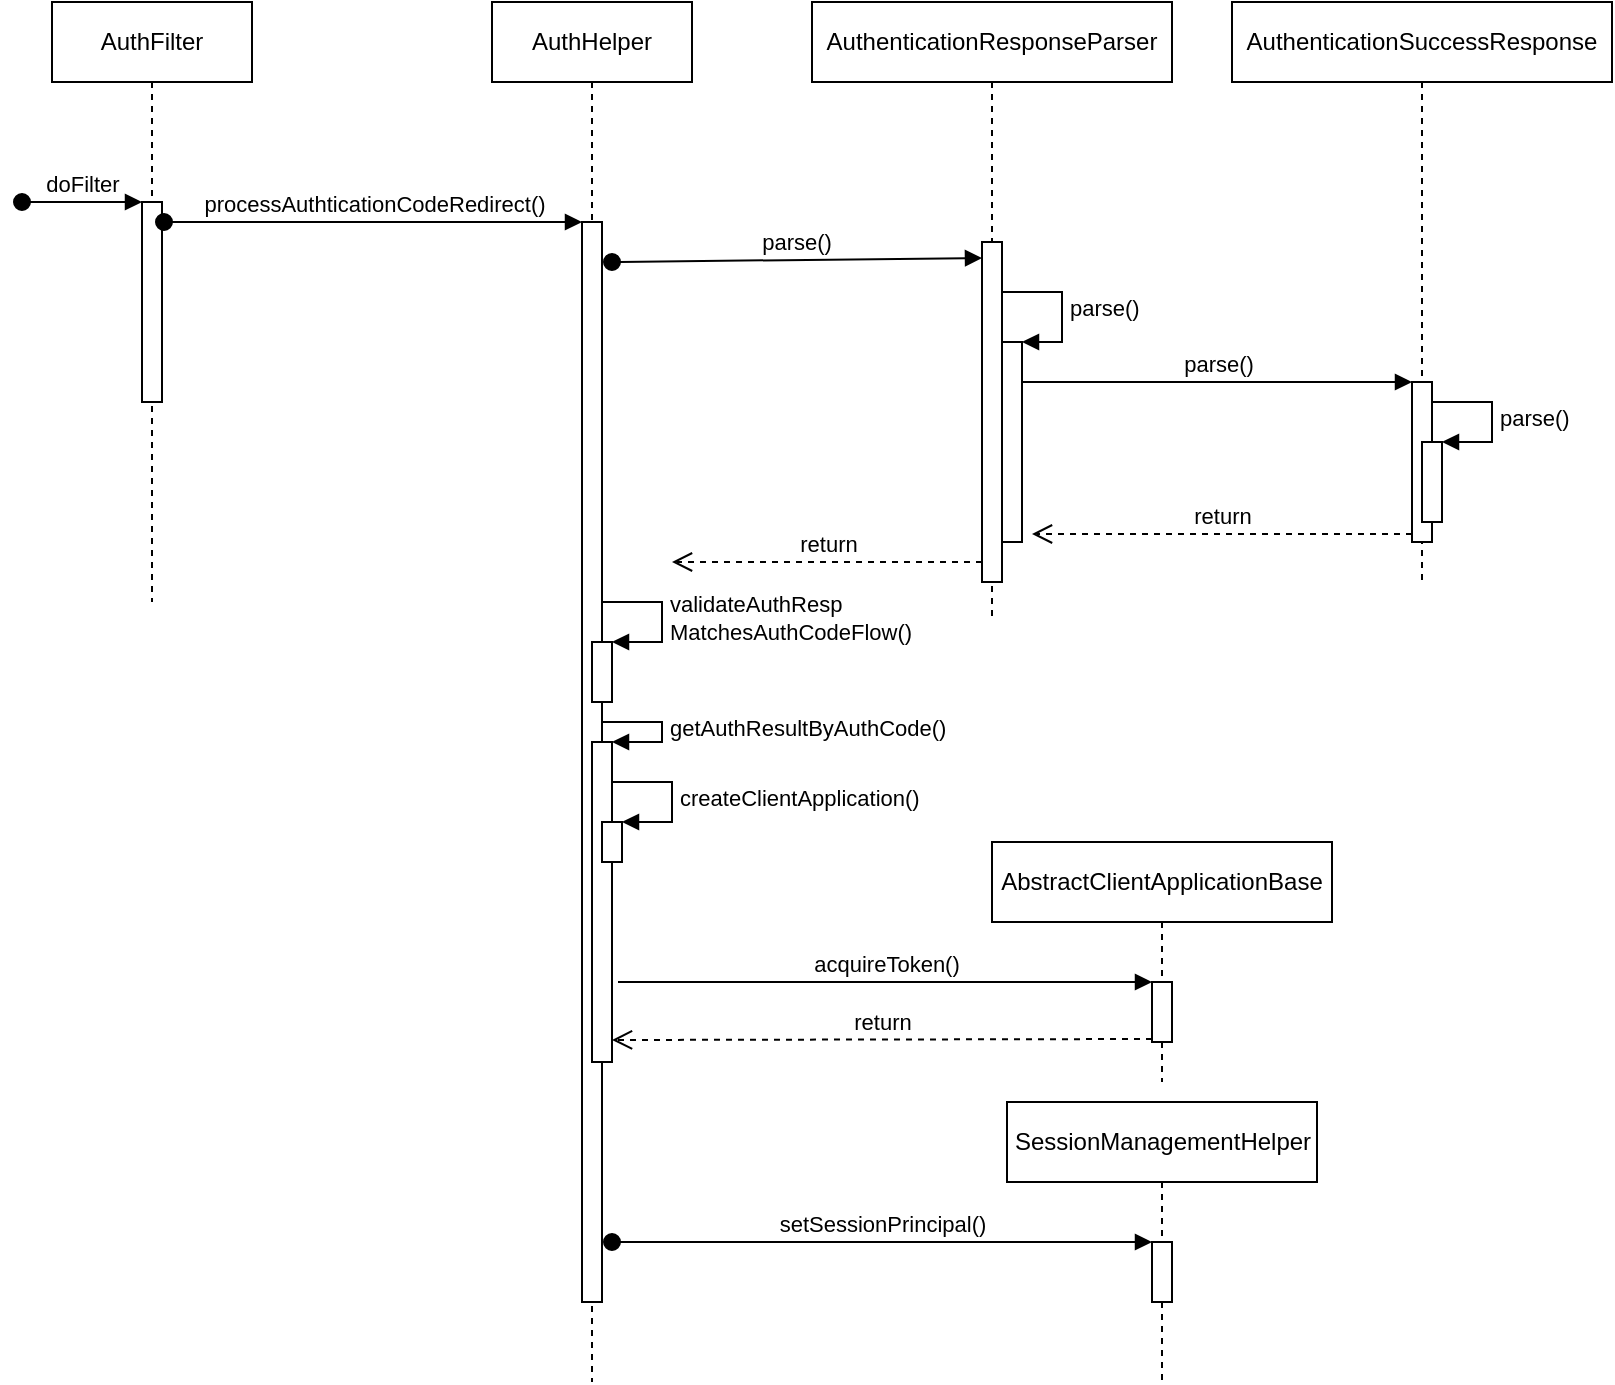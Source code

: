 <mxfile version="14.6.11" type="github" pages="2">
  <diagram id="vqP6bBrp3K1SYg1IUZW8" name="Authentication">
    <mxGraphModel dx="1308" dy="498" grid="1" gridSize="10" guides="1" tooltips="1" connect="1" arrows="1" fold="1" page="1" pageScale="1" pageWidth="850" pageHeight="1100" math="0" shadow="0">
      <root>
        <mxCell id="0" />
        <mxCell id="1" parent="0" />
        <mxCell id="QMkPtA-9mEJ8lGKPtpZQ-1" value="AuthFilter" style="shape=umlLifeline;perimeter=lifelinePerimeter;whiteSpace=wrap;html=1;container=1;collapsible=0;recursiveResize=0;outlineConnect=0;" parent="1" vertex="1">
          <mxGeometry x="90" y="40" width="100" height="300" as="geometry" />
        </mxCell>
        <mxCell id="QMkPtA-9mEJ8lGKPtpZQ-2" value="" style="html=1;points=[];perimeter=orthogonalPerimeter;" parent="QMkPtA-9mEJ8lGKPtpZQ-1" vertex="1">
          <mxGeometry x="45" y="100" width="10" height="100" as="geometry" />
        </mxCell>
        <mxCell id="QMkPtA-9mEJ8lGKPtpZQ-3" value="doFilter" style="html=1;verticalAlign=bottom;startArrow=oval;endArrow=block;startSize=8;" parent="QMkPtA-9mEJ8lGKPtpZQ-1" target="QMkPtA-9mEJ8lGKPtpZQ-2" edge="1">
          <mxGeometry relative="1" as="geometry">
            <mxPoint x="-15" y="100" as="sourcePoint" />
          </mxGeometry>
        </mxCell>
        <mxCell id="QMkPtA-9mEJ8lGKPtpZQ-4" value="AuthHelper" style="shape=umlLifeline;perimeter=lifelinePerimeter;whiteSpace=wrap;html=1;container=1;collapsible=0;recursiveResize=0;outlineConnect=0;" parent="1" vertex="1">
          <mxGeometry x="310" y="40" width="100" height="690" as="geometry" />
        </mxCell>
        <mxCell id="QMkPtA-9mEJ8lGKPtpZQ-5" value="" style="html=1;points=[];perimeter=orthogonalPerimeter;" parent="QMkPtA-9mEJ8lGKPtpZQ-4" vertex="1">
          <mxGeometry x="45" y="110" width="10" height="540" as="geometry" />
        </mxCell>
        <mxCell id="ts-dwckpFgXBPoCe-eQc-1" value="" style="html=1;points=[];perimeter=orthogonalPerimeter;" vertex="1" parent="QMkPtA-9mEJ8lGKPtpZQ-4">
          <mxGeometry x="50" y="320" width="10" height="30" as="geometry" />
        </mxCell>
        <mxCell id="ts-dwckpFgXBPoCe-eQc-2" value="validateAuthResp&lt;br&gt;MatchesAuthCodeFlow()" style="edgeStyle=orthogonalEdgeStyle;html=1;align=left;spacingLeft=2;endArrow=block;rounded=0;entryX=1;entryY=0;" edge="1" target="ts-dwckpFgXBPoCe-eQc-1" parent="QMkPtA-9mEJ8lGKPtpZQ-4">
          <mxGeometry relative="1" as="geometry">
            <mxPoint x="55" y="300" as="sourcePoint" />
            <Array as="points">
              <mxPoint x="85" y="300" />
            </Array>
          </mxGeometry>
        </mxCell>
        <mxCell id="ts-dwckpFgXBPoCe-eQc-3" value="" style="html=1;points=[];perimeter=orthogonalPerimeter;" vertex="1" parent="QMkPtA-9mEJ8lGKPtpZQ-4">
          <mxGeometry x="50" y="370" width="10" height="160" as="geometry" />
        </mxCell>
        <mxCell id="ts-dwckpFgXBPoCe-eQc-4" value="getAuthResultByAuthCode()" style="edgeStyle=orthogonalEdgeStyle;html=1;align=left;spacingLeft=2;endArrow=block;rounded=0;entryX=1;entryY=0;" edge="1" target="ts-dwckpFgXBPoCe-eQc-3" parent="QMkPtA-9mEJ8lGKPtpZQ-4">
          <mxGeometry relative="1" as="geometry">
            <mxPoint x="55" y="360" as="sourcePoint" />
            <Array as="points">
              <mxPoint x="85" y="360" />
            </Array>
          </mxGeometry>
        </mxCell>
        <mxCell id="ts-dwckpFgXBPoCe-eQc-5" value="" style="html=1;points=[];perimeter=orthogonalPerimeter;" vertex="1" parent="QMkPtA-9mEJ8lGKPtpZQ-4">
          <mxGeometry x="55" y="410" width="10" height="20" as="geometry" />
        </mxCell>
        <mxCell id="ts-dwckpFgXBPoCe-eQc-6" value="createClientApplication()" style="edgeStyle=orthogonalEdgeStyle;html=1;align=left;spacingLeft=2;endArrow=block;rounded=0;entryX=1;entryY=0;" edge="1" target="ts-dwckpFgXBPoCe-eQc-5" parent="QMkPtA-9mEJ8lGKPtpZQ-4">
          <mxGeometry relative="1" as="geometry">
            <mxPoint x="60" y="390" as="sourcePoint" />
            <Array as="points">
              <mxPoint x="90" y="390" />
            </Array>
          </mxGeometry>
        </mxCell>
        <mxCell id="QMkPtA-9mEJ8lGKPtpZQ-6" value="processAuthticationCodeRedirect()" style="html=1;verticalAlign=bottom;startArrow=oval;endArrow=block;startSize=8;exitX=1.1;exitY=0.1;exitDx=0;exitDy=0;exitPerimeter=0;" parent="1" source="QMkPtA-9mEJ8lGKPtpZQ-2" target="QMkPtA-9mEJ8lGKPtpZQ-5" edge="1">
          <mxGeometry relative="1" as="geometry">
            <mxPoint x="225" y="150" as="sourcePoint" />
          </mxGeometry>
        </mxCell>
        <mxCell id="QMkPtA-9mEJ8lGKPtpZQ-7" value="AuthenticationResponseParser" style="shape=umlLifeline;perimeter=lifelinePerimeter;whiteSpace=wrap;html=1;container=1;collapsible=0;recursiveResize=0;outlineConnect=0;" parent="1" vertex="1">
          <mxGeometry x="470" y="40" width="180" height="310" as="geometry" />
        </mxCell>
        <mxCell id="QMkPtA-9mEJ8lGKPtpZQ-8" value="" style="html=1;points=[];perimeter=orthogonalPerimeter;" parent="QMkPtA-9mEJ8lGKPtpZQ-7" vertex="1">
          <mxGeometry x="85" y="120" width="10" height="170" as="geometry" />
        </mxCell>
        <mxCell id="QMkPtA-9mEJ8lGKPtpZQ-12" value="" style="html=1;points=[];perimeter=orthogonalPerimeter;" parent="QMkPtA-9mEJ8lGKPtpZQ-7" vertex="1">
          <mxGeometry x="95" y="170" width="10" height="100" as="geometry" />
        </mxCell>
        <mxCell id="QMkPtA-9mEJ8lGKPtpZQ-13" value="parse()" style="edgeStyle=orthogonalEdgeStyle;html=1;align=left;spacingLeft=2;endArrow=block;rounded=0;entryX=1;entryY=0;" parent="QMkPtA-9mEJ8lGKPtpZQ-7" target="QMkPtA-9mEJ8lGKPtpZQ-12" edge="1">
          <mxGeometry relative="1" as="geometry">
            <mxPoint x="95" y="145" as="sourcePoint" />
            <Array as="points">
              <mxPoint x="125" y="145" />
            </Array>
          </mxGeometry>
        </mxCell>
        <mxCell id="QMkPtA-9mEJ8lGKPtpZQ-20" value="return" style="html=1;verticalAlign=bottom;endArrow=open;dashed=1;endSize=8;" parent="QMkPtA-9mEJ8lGKPtpZQ-7" edge="1">
          <mxGeometry relative="1" as="geometry">
            <mxPoint x="85" y="280" as="sourcePoint" />
            <mxPoint x="-70" y="280" as="targetPoint" />
          </mxGeometry>
        </mxCell>
        <mxCell id="QMkPtA-9mEJ8lGKPtpZQ-9" value="parse()" style="html=1;verticalAlign=bottom;startArrow=oval;endArrow=block;startSize=8;" parent="1" edge="1">
          <mxGeometry relative="1" as="geometry">
            <mxPoint x="370" y="170" as="sourcePoint" />
            <mxPoint x="555" y="168" as="targetPoint" />
          </mxGeometry>
        </mxCell>
        <mxCell id="QMkPtA-9mEJ8lGKPtpZQ-14" value="AuthenticationSuccessResponse" style="shape=umlLifeline;perimeter=lifelinePerimeter;whiteSpace=wrap;html=1;container=1;collapsible=0;recursiveResize=0;outlineConnect=0;" parent="1" vertex="1">
          <mxGeometry x="680" y="40" width="190" height="290" as="geometry" />
        </mxCell>
        <mxCell id="QMkPtA-9mEJ8lGKPtpZQ-15" value="" style="html=1;points=[];perimeter=orthogonalPerimeter;" parent="QMkPtA-9mEJ8lGKPtpZQ-14" vertex="1">
          <mxGeometry x="90" y="190" width="10" height="80" as="geometry" />
        </mxCell>
        <mxCell id="QMkPtA-9mEJ8lGKPtpZQ-18" value="" style="html=1;points=[];perimeter=orthogonalPerimeter;" parent="QMkPtA-9mEJ8lGKPtpZQ-14" vertex="1">
          <mxGeometry x="95" y="220" width="10" height="40" as="geometry" />
        </mxCell>
        <mxCell id="QMkPtA-9mEJ8lGKPtpZQ-19" value="parse()" style="edgeStyle=orthogonalEdgeStyle;html=1;align=left;spacingLeft=2;endArrow=block;rounded=0;entryX=1;entryY=0;" parent="QMkPtA-9mEJ8lGKPtpZQ-14" target="QMkPtA-9mEJ8lGKPtpZQ-18" edge="1">
          <mxGeometry relative="1" as="geometry">
            <mxPoint x="100" y="200" as="sourcePoint" />
            <Array as="points">
              <mxPoint x="130" y="200" />
            </Array>
          </mxGeometry>
        </mxCell>
        <mxCell id="QMkPtA-9mEJ8lGKPtpZQ-16" value="parse()" style="html=1;verticalAlign=bottom;endArrow=block;entryX=0;entryY=0;" parent="1" target="QMkPtA-9mEJ8lGKPtpZQ-15" edge="1">
          <mxGeometry relative="1" as="geometry">
            <mxPoint x="575" y="230" as="sourcePoint" />
          </mxGeometry>
        </mxCell>
        <mxCell id="QMkPtA-9mEJ8lGKPtpZQ-17" value="return" style="html=1;verticalAlign=bottom;endArrow=open;dashed=1;endSize=8;exitX=0;exitY=0.95;" parent="1" source="QMkPtA-9mEJ8lGKPtpZQ-15" edge="1">
          <mxGeometry relative="1" as="geometry">
            <mxPoint x="580" y="306" as="targetPoint" />
          </mxGeometry>
        </mxCell>
        <mxCell id="ts-dwckpFgXBPoCe-eQc-7" value="AbstractClientApplicationBase" style="shape=umlLifeline;perimeter=lifelinePerimeter;whiteSpace=wrap;html=1;container=1;collapsible=0;recursiveResize=0;outlineConnect=0;" vertex="1" parent="1">
          <mxGeometry x="560" y="460" width="170" height="120" as="geometry" />
        </mxCell>
        <mxCell id="ts-dwckpFgXBPoCe-eQc-8" value="" style="html=1;points=[];perimeter=orthogonalPerimeter;" vertex="1" parent="ts-dwckpFgXBPoCe-eQc-7">
          <mxGeometry x="80" y="70" width="10" height="30" as="geometry" />
        </mxCell>
        <mxCell id="ts-dwckpFgXBPoCe-eQc-9" value="acquireToken()" style="html=1;verticalAlign=bottom;endArrow=block;entryX=0;entryY=0;" edge="1" target="ts-dwckpFgXBPoCe-eQc-8" parent="1">
          <mxGeometry relative="1" as="geometry">
            <mxPoint x="373" y="530" as="sourcePoint" />
          </mxGeometry>
        </mxCell>
        <mxCell id="ts-dwckpFgXBPoCe-eQc-10" value="return" style="html=1;verticalAlign=bottom;endArrow=open;dashed=1;endSize=8;exitX=0;exitY=0.95;" edge="1" source="ts-dwckpFgXBPoCe-eQc-8" parent="1">
          <mxGeometry relative="1" as="geometry">
            <mxPoint x="370" y="559" as="targetPoint" />
          </mxGeometry>
        </mxCell>
        <mxCell id="ts-dwckpFgXBPoCe-eQc-11" value="SessionManagementHelper" style="shape=umlLifeline;perimeter=lifelinePerimeter;whiteSpace=wrap;html=1;container=1;collapsible=0;recursiveResize=0;outlineConnect=0;" vertex="1" parent="1">
          <mxGeometry x="567.5" y="590" width="155" height="140" as="geometry" />
        </mxCell>
        <mxCell id="ts-dwckpFgXBPoCe-eQc-12" value="" style="html=1;points=[];perimeter=orthogonalPerimeter;" vertex="1" parent="ts-dwckpFgXBPoCe-eQc-11">
          <mxGeometry x="72.5" y="70" width="10" height="30" as="geometry" />
        </mxCell>
        <mxCell id="ts-dwckpFgXBPoCe-eQc-13" value="setSessionPrincipal()" style="html=1;verticalAlign=bottom;startArrow=oval;endArrow=block;startSize=8;" edge="1" target="ts-dwckpFgXBPoCe-eQc-12" parent="1">
          <mxGeometry relative="1" as="geometry">
            <mxPoint x="370" y="660" as="sourcePoint" />
          </mxGeometry>
        </mxCell>
      </root>
    </mxGraphModel>
  </diagram>
  <diagram id="wIpY_jXCoXkP931OAstI" name="Authorization">
    <mxGraphModel dx="1962" dy="423" grid="1" gridSize="10" guides="1" tooltips="1" connect="1" arrows="1" fold="1" page="1" pageScale="1" pageWidth="850" pageHeight="1100" math="0" shadow="0">
      <root>
        <mxCell id="d4jC9gl7DutSOuX6FFBD-0" />
        <mxCell id="d4jC9gl7DutSOuX6FFBD-1" parent="d4jC9gl7DutSOuX6FFBD-0" />
        <mxCell id="ver050jeI1nz0cmEBHZC-0" value="AuthHelper" style="shape=umlLifeline;perimeter=lifelinePerimeter;whiteSpace=wrap;html=1;container=1;collapsible=0;recursiveResize=0;outlineConnect=0;" vertex="1" parent="d4jC9gl7DutSOuX6FFBD-1">
          <mxGeometry x="100" y="40" width="100" height="480" as="geometry" />
        </mxCell>
        <mxCell id="ver050jeI1nz0cmEBHZC-1" value="" style="html=1;points=[];perimeter=orthogonalPerimeter;" vertex="1" parent="ver050jeI1nz0cmEBHZC-0">
          <mxGeometry x="45" y="80" width="10" height="380" as="geometry" />
        </mxCell>
        <mxCell id="ver050jeI1nz0cmEBHZC-2" value="getAuthResultBySilentFolw()" style="html=1;verticalAlign=bottom;startArrow=oval;endArrow=block;startSize=8;" edge="1" target="ver050jeI1nz0cmEBHZC-1" parent="ver050jeI1nz0cmEBHZC-0">
          <mxGeometry x="-0.097" y="10" relative="1" as="geometry">
            <mxPoint x="-110" y="80" as="sourcePoint" />
            <mxPoint as="offset" />
          </mxGeometry>
        </mxCell>
        <mxCell id="ver050jeI1nz0cmEBHZC-10" value="" style="html=1;points=[];perimeter=orthogonalPerimeter;" vertex="1" parent="ver050jeI1nz0cmEBHZC-0">
          <mxGeometry x="50" y="160" width="10" height="30" as="geometry" />
        </mxCell>
        <mxCell id="ver050jeI1nz0cmEBHZC-11" value="createClientApplication()" style="edgeStyle=orthogonalEdgeStyle;html=1;align=left;spacingLeft=2;endArrow=block;rounded=0;entryX=1;entryY=0;" edge="1" target="ver050jeI1nz0cmEBHZC-10" parent="ver050jeI1nz0cmEBHZC-0">
          <mxGeometry relative="1" as="geometry">
            <mxPoint x="55" y="140" as="sourcePoint" />
            <Array as="points">
              <mxPoint x="55" y="150" />
              <mxPoint x="85" y="150" />
              <mxPoint x="85" y="160" />
            </Array>
          </mxGeometry>
        </mxCell>
        <mxCell id="ver050jeI1nz0cmEBHZC-3" value="SessionManagementHelper" style="shape=umlLifeline;perimeter=lifelinePerimeter;whiteSpace=wrap;html=1;container=1;collapsible=0;recursiveResize=0;outlineConnect=0;" vertex="1" parent="d4jC9gl7DutSOuX6FFBD-1">
          <mxGeometry x="250" y="40" width="160" height="470" as="geometry" />
        </mxCell>
        <mxCell id="ver050jeI1nz0cmEBHZC-7" value="" style="html=1;points=[];perimeter=orthogonalPerimeter;" vertex="1" parent="ver050jeI1nz0cmEBHZC-3">
          <mxGeometry x="75" y="90" width="10" height="40" as="geometry" />
        </mxCell>
        <mxCell id="ver050jeI1nz0cmEBHZC-21" value="" style="html=1;points=[];perimeter=orthogonalPerimeter;" vertex="1" parent="ver050jeI1nz0cmEBHZC-3">
          <mxGeometry x="75" y="400" width="10" height="40" as="geometry" />
        </mxCell>
        <mxCell id="ver050jeI1nz0cmEBHZC-9" value="return" style="html=1;verticalAlign=bottom;endArrow=open;dashed=1;endSize=8;exitX=0;exitY=0.95;" edge="1" source="ver050jeI1nz0cmEBHZC-7" parent="d4jC9gl7DutSOuX6FFBD-1">
          <mxGeometry x="0.151" relative="1" as="geometry">
            <mxPoint x="160" y="168" as="targetPoint" />
            <mxPoint as="offset" />
          </mxGeometry>
        </mxCell>
        <mxCell id="ver050jeI1nz0cmEBHZC-8" value="getAuthSessionObject()" style="html=1;verticalAlign=bottom;endArrow=block;entryX=0;entryY=0;" edge="1" target="ver050jeI1nz0cmEBHZC-7" parent="d4jC9gl7DutSOuX6FFBD-1">
          <mxGeometry x="-0.03" relative="1" as="geometry">
            <mxPoint x="160" y="130" as="sourcePoint" />
            <mxPoint as="offset" />
          </mxGeometry>
        </mxCell>
        <mxCell id="ver050jeI1nz0cmEBHZC-12" value="SilentParameters" style="shape=umlLifeline;perimeter=lifelinePerimeter;whiteSpace=wrap;html=1;container=1;collapsible=0;recursiveResize=0;outlineConnect=0;size=40;" vertex="1" parent="d4jC9gl7DutSOuX6FFBD-1">
          <mxGeometry x="430" y="40" width="100" height="260" as="geometry" />
        </mxCell>
        <mxCell id="ver050jeI1nz0cmEBHZC-13" value="" style="html=1;points=[];perimeter=orthogonalPerimeter;" vertex="1" parent="ver050jeI1nz0cmEBHZC-12">
          <mxGeometry x="45" y="200" width="10" height="40" as="geometry" />
        </mxCell>
        <mxCell id="ver050jeI1nz0cmEBHZC-14" value="builder()" style="html=1;verticalAlign=bottom;endArrow=block;entryX=0;entryY=0;" edge="1" target="ver050jeI1nz0cmEBHZC-13" parent="d4jC9gl7DutSOuX6FFBD-1">
          <mxGeometry x="-0.226" relative="1" as="geometry">
            <mxPoint x="160" y="240" as="sourcePoint" />
            <mxPoint as="offset" />
          </mxGeometry>
        </mxCell>
        <mxCell id="ver050jeI1nz0cmEBHZC-15" value="return" style="html=1;verticalAlign=bottom;endArrow=open;dashed=1;endSize=8;exitX=0;exitY=0.95;" edge="1" source="ver050jeI1nz0cmEBHZC-13" parent="d4jC9gl7DutSOuX6FFBD-1">
          <mxGeometry x="0.097" relative="1" as="geometry">
            <mxPoint x="160" y="278" as="targetPoint" />
            <mxPoint as="offset" />
          </mxGeometry>
        </mxCell>
        <mxCell id="ver050jeI1nz0cmEBHZC-17" value="AbstractClientApplicationBase" style="shape=umlLifeline;perimeter=lifelinePerimeter;whiteSpace=wrap;html=1;container=1;collapsible=0;recursiveResize=0;outlineConnect=0;" vertex="1" parent="d4jC9gl7DutSOuX6FFBD-1">
          <mxGeometry x="390" y="310" width="180" height="140" as="geometry" />
        </mxCell>
        <mxCell id="ver050jeI1nz0cmEBHZC-18" value="" style="html=1;points=[];perimeter=orthogonalPerimeter;" vertex="1" parent="ver050jeI1nz0cmEBHZC-17">
          <mxGeometry x="85" y="70" width="10" height="40" as="geometry" />
        </mxCell>
        <mxCell id="ver050jeI1nz0cmEBHZC-19" value="acquireTokenSilently()" style="html=1;verticalAlign=bottom;endArrow=block;entryX=0;entryY=0;" edge="1" target="ver050jeI1nz0cmEBHZC-18" parent="d4jC9gl7DutSOuX6FFBD-1">
          <mxGeometry x="-0.556" relative="1" as="geometry">
            <mxPoint x="160" y="380" as="sourcePoint" />
            <mxPoint as="offset" />
          </mxGeometry>
        </mxCell>
        <mxCell id="ver050jeI1nz0cmEBHZC-20" value="return" style="html=1;verticalAlign=bottom;endArrow=open;dashed=1;endSize=8;exitX=0;exitY=0.95;" edge="1" source="ver050jeI1nz0cmEBHZC-18" parent="d4jC9gl7DutSOuX6FFBD-1">
          <mxGeometry x="0.567" relative="1" as="geometry">
            <mxPoint x="160" y="418" as="targetPoint" />
            <mxPoint as="offset" />
          </mxGeometry>
        </mxCell>
        <mxCell id="ver050jeI1nz0cmEBHZC-22" value="storeTokenCacheInSession()" style="html=1;verticalAlign=bottom;startArrow=oval;endArrow=block;startSize=8;exitX=1.2;exitY=0.863;exitDx=0;exitDy=0;exitPerimeter=0;" edge="1" target="ver050jeI1nz0cmEBHZC-21" parent="d4jC9gl7DutSOuX6FFBD-1" source="ver050jeI1nz0cmEBHZC-1">
          <mxGeometry relative="1" as="geometry">
            <mxPoint x="265" y="440" as="sourcePoint" />
          </mxGeometry>
        </mxCell>
      </root>
    </mxGraphModel>
  </diagram>
</mxfile>

